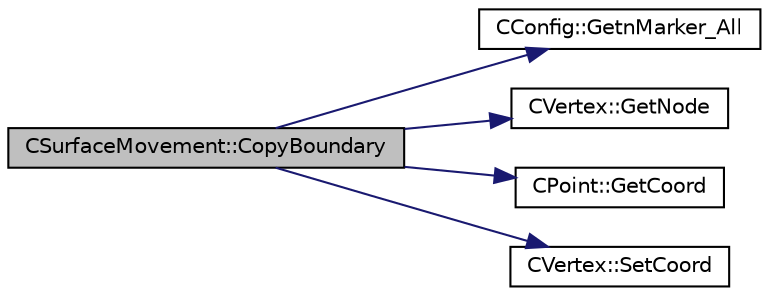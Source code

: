 digraph "CSurfaceMovement::CopyBoundary"
{
  edge [fontname="Helvetica",fontsize="10",labelfontname="Helvetica",labelfontsize="10"];
  node [fontname="Helvetica",fontsize="10",shape=record];
  rankdir="LR";
  Node127 [label="CSurfaceMovement::CopyBoundary",height=0.2,width=0.4,color="black", fillcolor="grey75", style="filled", fontcolor="black"];
  Node127 -> Node128 [color="midnightblue",fontsize="10",style="solid",fontname="Helvetica"];
  Node128 [label="CConfig::GetnMarker_All",height=0.2,width=0.4,color="black", fillcolor="white", style="filled",URL="$class_c_config.html#a300c4884edfc0c2acf395036439004f4",tooltip="Get the total number of boundary markers including send/receive domains. "];
  Node127 -> Node129 [color="midnightblue",fontsize="10",style="solid",fontname="Helvetica"];
  Node129 [label="CVertex::GetNode",height=0.2,width=0.4,color="black", fillcolor="white", style="filled",URL="$class_c_vertex.html#a95c513bf927464157ed96b6c79779a1f",tooltip="Get the node of the vertex. "];
  Node127 -> Node130 [color="midnightblue",fontsize="10",style="solid",fontname="Helvetica"];
  Node130 [label="CPoint::GetCoord",height=0.2,width=0.4,color="black", fillcolor="white", style="filled",URL="$class_c_point.html#a95fe081d22e96e190cb3edcbf0d6525f",tooltip="Get the coordinates dor the control volume. "];
  Node127 -> Node131 [color="midnightblue",fontsize="10",style="solid",fontname="Helvetica"];
  Node131 [label="CVertex::SetCoord",height=0.2,width=0.4,color="black", fillcolor="white", style="filled",URL="$class_c_vertex.html#ab4d03e12b53843c6b52832d544276d9e",tooltip="Set the value of the cartesian coordinate for the vertex. "];
}
